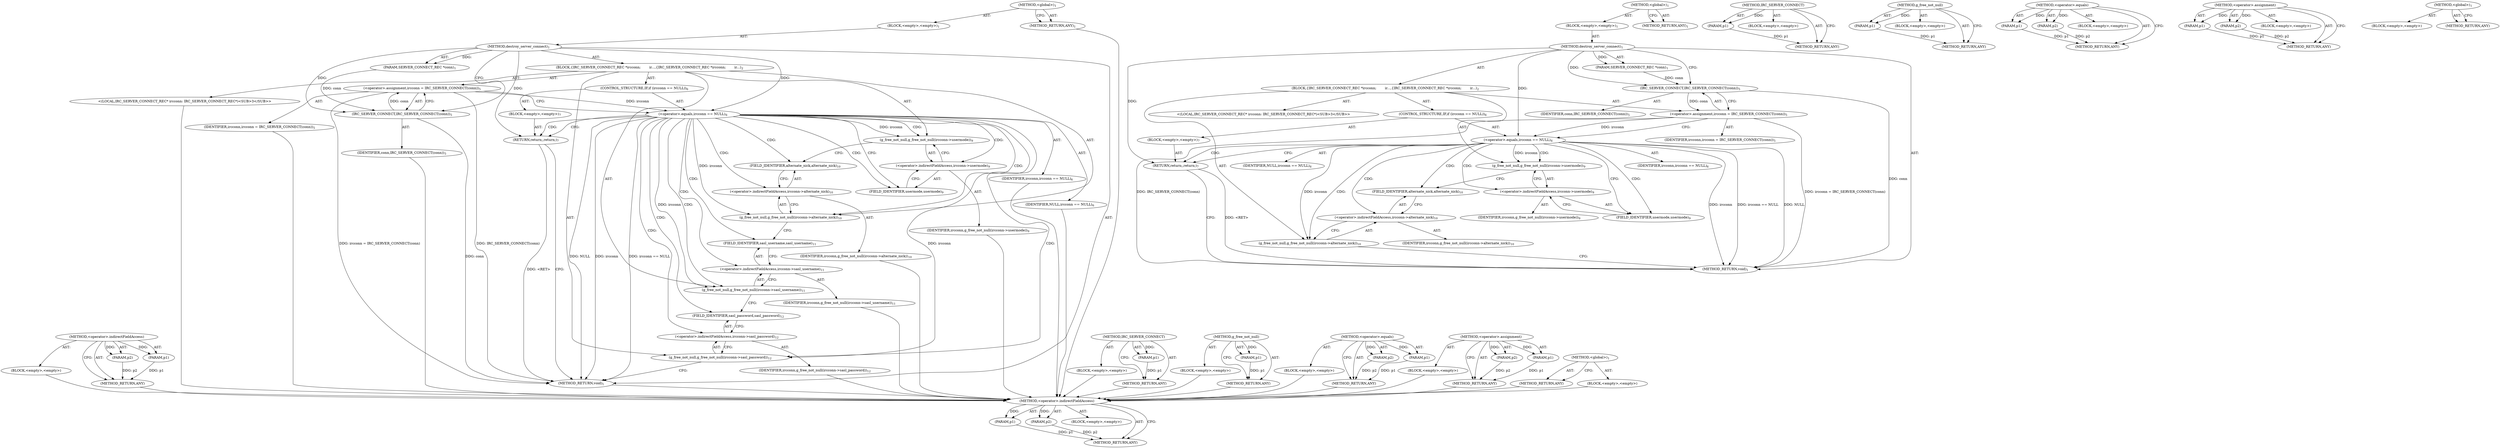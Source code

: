digraph "&lt;global&gt;" {
vulnerable_67 [label=<(METHOD,&lt;operator&gt;.indirectFieldAccess)>];
vulnerable_68 [label=<(PARAM,p1)>];
vulnerable_69 [label=<(PARAM,p2)>];
vulnerable_70 [label=<(BLOCK,&lt;empty&gt;,&lt;empty&gt;)>];
vulnerable_71 [label=<(METHOD_RETURN,ANY)>];
vulnerable_6 [label=<(METHOD,&lt;global&gt;)<SUB>1</SUB>>];
vulnerable_7 [label=<(BLOCK,&lt;empty&gt;,&lt;empty&gt;)<SUB>1</SUB>>];
vulnerable_8 [label=<(METHOD,destroy_server_connect)<SUB>1</SUB>>];
vulnerable_9 [label=<(PARAM,SERVER_CONNECT_REC *conn)<SUB>1</SUB>>];
vulnerable_10 [label=<(BLOCK,{
	IRC_SERVER_CONNECT_REC *ircconn;

        ir...,{
	IRC_SERVER_CONNECT_REC *ircconn;

        ir...)<SUB>2</SUB>>];
vulnerable_11 [label="<(LOCAL,IRC_SERVER_CONNECT_REC* ircconn: IRC_SERVER_CONNECT_REC*)<SUB>3</SUB>>"];
vulnerable_12 [label=<(&lt;operator&gt;.assignment,ircconn = IRC_SERVER_CONNECT(conn))<SUB>5</SUB>>];
vulnerable_13 [label=<(IDENTIFIER,ircconn,ircconn = IRC_SERVER_CONNECT(conn))<SUB>5</SUB>>];
vulnerable_14 [label=<(IRC_SERVER_CONNECT,IRC_SERVER_CONNECT(conn))<SUB>5</SUB>>];
vulnerable_15 [label=<(IDENTIFIER,conn,IRC_SERVER_CONNECT(conn))<SUB>5</SUB>>];
vulnerable_16 [label=<(CONTROL_STRUCTURE,IF,if (ircconn == NULL))<SUB>6</SUB>>];
vulnerable_17 [label=<(&lt;operator&gt;.equals,ircconn == NULL)<SUB>6</SUB>>];
vulnerable_18 [label=<(IDENTIFIER,ircconn,ircconn == NULL)<SUB>6</SUB>>];
vulnerable_19 [label=<(IDENTIFIER,NULL,ircconn == NULL)<SUB>6</SUB>>];
vulnerable_20 [label=<(BLOCK,&lt;empty&gt;,&lt;empty&gt;)<SUB>7</SUB>>];
vulnerable_21 [label=<(RETURN,return;,return;)<SUB>7</SUB>>];
vulnerable_22 [label=<(g_free_not_null,g_free_not_null(ircconn-&gt;usermode))<SUB>9</SUB>>];
vulnerable_23 [label=<(&lt;operator&gt;.indirectFieldAccess,ircconn-&gt;usermode)<SUB>9</SUB>>];
vulnerable_24 [label=<(IDENTIFIER,ircconn,g_free_not_null(ircconn-&gt;usermode))<SUB>9</SUB>>];
vulnerable_25 [label=<(FIELD_IDENTIFIER,usermode,usermode)<SUB>9</SUB>>];
vulnerable_26 [label=<(g_free_not_null,g_free_not_null(ircconn-&gt;alternate_nick))<SUB>10</SUB>>];
vulnerable_27 [label=<(&lt;operator&gt;.indirectFieldAccess,ircconn-&gt;alternate_nick)<SUB>10</SUB>>];
vulnerable_28 [label=<(IDENTIFIER,ircconn,g_free_not_null(ircconn-&gt;alternate_nick))<SUB>10</SUB>>];
vulnerable_29 [label=<(FIELD_IDENTIFIER,alternate_nick,alternate_nick)<SUB>10</SUB>>];
vulnerable_30 [label=<(METHOD_RETURN,void)<SUB>1</SUB>>];
vulnerable_32 [label=<(METHOD_RETURN,ANY)<SUB>1</SUB>>];
vulnerable_54 [label=<(METHOD,IRC_SERVER_CONNECT)>];
vulnerable_55 [label=<(PARAM,p1)>];
vulnerable_56 [label=<(BLOCK,&lt;empty&gt;,&lt;empty&gt;)>];
vulnerable_57 [label=<(METHOD_RETURN,ANY)>];
vulnerable_63 [label=<(METHOD,g_free_not_null)>];
vulnerable_64 [label=<(PARAM,p1)>];
vulnerable_65 [label=<(BLOCK,&lt;empty&gt;,&lt;empty&gt;)>];
vulnerable_66 [label=<(METHOD_RETURN,ANY)>];
vulnerable_58 [label=<(METHOD,&lt;operator&gt;.equals)>];
vulnerable_59 [label=<(PARAM,p1)>];
vulnerable_60 [label=<(PARAM,p2)>];
vulnerable_61 [label=<(BLOCK,&lt;empty&gt;,&lt;empty&gt;)>];
vulnerable_62 [label=<(METHOD_RETURN,ANY)>];
vulnerable_49 [label=<(METHOD,&lt;operator&gt;.assignment)>];
vulnerable_50 [label=<(PARAM,p1)>];
vulnerable_51 [label=<(PARAM,p2)>];
vulnerable_52 [label=<(BLOCK,&lt;empty&gt;,&lt;empty&gt;)>];
vulnerable_53 [label=<(METHOD_RETURN,ANY)>];
vulnerable_43 [label=<(METHOD,&lt;global&gt;)<SUB>1</SUB>>];
vulnerable_44 [label=<(BLOCK,&lt;empty&gt;,&lt;empty&gt;)>];
vulnerable_45 [label=<(METHOD_RETURN,ANY)>];
fixed_75 [label=<(METHOD,&lt;operator&gt;.indirectFieldAccess)>];
fixed_76 [label=<(PARAM,p1)>];
fixed_77 [label=<(PARAM,p2)>];
fixed_78 [label=<(BLOCK,&lt;empty&gt;,&lt;empty&gt;)>];
fixed_79 [label=<(METHOD_RETURN,ANY)>];
fixed_6 [label=<(METHOD,&lt;global&gt;)<SUB>1</SUB>>];
fixed_7 [label=<(BLOCK,&lt;empty&gt;,&lt;empty&gt;)<SUB>1</SUB>>];
fixed_8 [label=<(METHOD,destroy_server_connect)<SUB>1</SUB>>];
fixed_9 [label=<(PARAM,SERVER_CONNECT_REC *conn)<SUB>1</SUB>>];
fixed_10 [label=<(BLOCK,{
	IRC_SERVER_CONNECT_REC *ircconn;

        ir...,{
	IRC_SERVER_CONNECT_REC *ircconn;

        ir...)<SUB>2</SUB>>];
fixed_11 [label="<(LOCAL,IRC_SERVER_CONNECT_REC* ircconn: IRC_SERVER_CONNECT_REC*)<SUB>3</SUB>>"];
fixed_12 [label=<(&lt;operator&gt;.assignment,ircconn = IRC_SERVER_CONNECT(conn))<SUB>5</SUB>>];
fixed_13 [label=<(IDENTIFIER,ircconn,ircconn = IRC_SERVER_CONNECT(conn))<SUB>5</SUB>>];
fixed_14 [label=<(IRC_SERVER_CONNECT,IRC_SERVER_CONNECT(conn))<SUB>5</SUB>>];
fixed_15 [label=<(IDENTIFIER,conn,IRC_SERVER_CONNECT(conn))<SUB>5</SUB>>];
fixed_16 [label=<(CONTROL_STRUCTURE,IF,if (ircconn == NULL))<SUB>6</SUB>>];
fixed_17 [label=<(&lt;operator&gt;.equals,ircconn == NULL)<SUB>6</SUB>>];
fixed_18 [label=<(IDENTIFIER,ircconn,ircconn == NULL)<SUB>6</SUB>>];
fixed_19 [label=<(IDENTIFIER,NULL,ircconn == NULL)<SUB>6</SUB>>];
fixed_20 [label=<(BLOCK,&lt;empty&gt;,&lt;empty&gt;)<SUB>7</SUB>>];
fixed_21 [label=<(RETURN,return;,return;)<SUB>7</SUB>>];
fixed_22 [label=<(g_free_not_null,g_free_not_null(ircconn-&gt;usermode))<SUB>9</SUB>>];
fixed_23 [label=<(&lt;operator&gt;.indirectFieldAccess,ircconn-&gt;usermode)<SUB>9</SUB>>];
fixed_24 [label=<(IDENTIFIER,ircconn,g_free_not_null(ircconn-&gt;usermode))<SUB>9</SUB>>];
fixed_25 [label=<(FIELD_IDENTIFIER,usermode,usermode)<SUB>9</SUB>>];
fixed_26 [label=<(g_free_not_null,g_free_not_null(ircconn-&gt;alternate_nick))<SUB>10</SUB>>];
fixed_27 [label=<(&lt;operator&gt;.indirectFieldAccess,ircconn-&gt;alternate_nick)<SUB>10</SUB>>];
fixed_28 [label=<(IDENTIFIER,ircconn,g_free_not_null(ircconn-&gt;alternate_nick))<SUB>10</SUB>>];
fixed_29 [label=<(FIELD_IDENTIFIER,alternate_nick,alternate_nick)<SUB>10</SUB>>];
fixed_30 [label=<(g_free_not_null,g_free_not_null(ircconn-&gt;sasl_username))<SUB>11</SUB>>];
fixed_31 [label=<(&lt;operator&gt;.indirectFieldAccess,ircconn-&gt;sasl_username)<SUB>11</SUB>>];
fixed_32 [label=<(IDENTIFIER,ircconn,g_free_not_null(ircconn-&gt;sasl_username))<SUB>11</SUB>>];
fixed_33 [label=<(FIELD_IDENTIFIER,sasl_username,sasl_username)<SUB>11</SUB>>];
fixed_34 [label=<(g_free_not_null,g_free_not_null(ircconn-&gt;sasl_password))<SUB>12</SUB>>];
fixed_35 [label=<(&lt;operator&gt;.indirectFieldAccess,ircconn-&gt;sasl_password)<SUB>12</SUB>>];
fixed_36 [label=<(IDENTIFIER,ircconn,g_free_not_null(ircconn-&gt;sasl_password))<SUB>12</SUB>>];
fixed_37 [label=<(FIELD_IDENTIFIER,sasl_password,sasl_password)<SUB>12</SUB>>];
fixed_38 [label=<(METHOD_RETURN,void)<SUB>1</SUB>>];
fixed_40 [label=<(METHOD_RETURN,ANY)<SUB>1</SUB>>];
fixed_62 [label=<(METHOD,IRC_SERVER_CONNECT)>];
fixed_63 [label=<(PARAM,p1)>];
fixed_64 [label=<(BLOCK,&lt;empty&gt;,&lt;empty&gt;)>];
fixed_65 [label=<(METHOD_RETURN,ANY)>];
fixed_71 [label=<(METHOD,g_free_not_null)>];
fixed_72 [label=<(PARAM,p1)>];
fixed_73 [label=<(BLOCK,&lt;empty&gt;,&lt;empty&gt;)>];
fixed_74 [label=<(METHOD_RETURN,ANY)>];
fixed_66 [label=<(METHOD,&lt;operator&gt;.equals)>];
fixed_67 [label=<(PARAM,p1)>];
fixed_68 [label=<(PARAM,p2)>];
fixed_69 [label=<(BLOCK,&lt;empty&gt;,&lt;empty&gt;)>];
fixed_70 [label=<(METHOD_RETURN,ANY)>];
fixed_57 [label=<(METHOD,&lt;operator&gt;.assignment)>];
fixed_58 [label=<(PARAM,p1)>];
fixed_59 [label=<(PARAM,p2)>];
fixed_60 [label=<(BLOCK,&lt;empty&gt;,&lt;empty&gt;)>];
fixed_61 [label=<(METHOD_RETURN,ANY)>];
fixed_51 [label=<(METHOD,&lt;global&gt;)<SUB>1</SUB>>];
fixed_52 [label=<(BLOCK,&lt;empty&gt;,&lt;empty&gt;)>];
fixed_53 [label=<(METHOD_RETURN,ANY)>];
vulnerable_67 -> vulnerable_68  [key=0, label="AST: "];
vulnerable_67 -> vulnerable_68  [key=1, label="DDG: "];
vulnerable_67 -> vulnerable_70  [key=0, label="AST: "];
vulnerable_67 -> vulnerable_69  [key=0, label="AST: "];
vulnerable_67 -> vulnerable_69  [key=1, label="DDG: "];
vulnerable_67 -> vulnerable_71  [key=0, label="AST: "];
vulnerable_67 -> vulnerable_71  [key=1, label="CFG: "];
vulnerable_68 -> vulnerable_71  [key=0, label="DDG: p1"];
vulnerable_69 -> vulnerable_71  [key=0, label="DDG: p2"];
vulnerable_6 -> vulnerable_7  [key=0, label="AST: "];
vulnerable_6 -> vulnerable_32  [key=0, label="AST: "];
vulnerable_6 -> vulnerable_32  [key=1, label="CFG: "];
vulnerable_7 -> vulnerable_8  [key=0, label="AST: "];
vulnerable_8 -> vulnerable_9  [key=0, label="AST: "];
vulnerable_8 -> vulnerable_9  [key=1, label="DDG: "];
vulnerable_8 -> vulnerable_10  [key=0, label="AST: "];
vulnerable_8 -> vulnerable_30  [key=0, label="AST: "];
vulnerable_8 -> vulnerable_14  [key=0, label="CFG: "];
vulnerable_8 -> vulnerable_14  [key=1, label="DDG: "];
vulnerable_8 -> vulnerable_17  [key=0, label="DDG: "];
vulnerable_8 -> vulnerable_21  [key=0, label="DDG: "];
vulnerable_9 -> vulnerable_14  [key=0, label="DDG: conn"];
vulnerable_10 -> vulnerable_11  [key=0, label="AST: "];
vulnerable_10 -> vulnerable_12  [key=0, label="AST: "];
vulnerable_10 -> vulnerable_16  [key=0, label="AST: "];
vulnerable_10 -> vulnerable_22  [key=0, label="AST: "];
vulnerable_10 -> vulnerable_26  [key=0, label="AST: "];
vulnerable_12 -> vulnerable_13  [key=0, label="AST: "];
vulnerable_12 -> vulnerable_14  [key=0, label="AST: "];
vulnerable_12 -> vulnerable_17  [key=0, label="CFG: "];
vulnerable_12 -> vulnerable_17  [key=1, label="DDG: ircconn"];
vulnerable_12 -> vulnerable_30  [key=0, label="DDG: IRC_SERVER_CONNECT(conn)"];
vulnerable_12 -> vulnerable_30  [key=1, label="DDG: ircconn = IRC_SERVER_CONNECT(conn)"];
vulnerable_14 -> vulnerable_15  [key=0, label="AST: "];
vulnerable_14 -> vulnerable_12  [key=0, label="CFG: "];
vulnerable_14 -> vulnerable_12  [key=1, label="DDG: conn"];
vulnerable_14 -> vulnerable_30  [key=0, label="DDG: conn"];
vulnerable_16 -> vulnerable_17  [key=0, label="AST: "];
vulnerable_16 -> vulnerable_20  [key=0, label="AST: "];
vulnerable_17 -> vulnerable_18  [key=0, label="AST: "];
vulnerable_17 -> vulnerable_19  [key=0, label="AST: "];
vulnerable_17 -> vulnerable_21  [key=0, label="CFG: "];
vulnerable_17 -> vulnerable_21  [key=1, label="CDG: "];
vulnerable_17 -> vulnerable_25  [key=0, label="CFG: "];
vulnerable_17 -> vulnerable_25  [key=1, label="CDG: "];
vulnerable_17 -> vulnerable_30  [key=0, label="DDG: ircconn"];
vulnerable_17 -> vulnerable_30  [key=1, label="DDG: ircconn == NULL"];
vulnerable_17 -> vulnerable_30  [key=2, label="DDG: NULL"];
vulnerable_17 -> vulnerable_22  [key=0, label="DDG: ircconn"];
vulnerable_17 -> vulnerable_22  [key=1, label="CDG: "];
vulnerable_17 -> vulnerable_26  [key=0, label="DDG: ircconn"];
vulnerable_17 -> vulnerable_26  [key=1, label="CDG: "];
vulnerable_17 -> vulnerable_29  [key=0, label="CDG: "];
vulnerable_17 -> vulnerable_23  [key=0, label="CDG: "];
vulnerable_17 -> vulnerable_27  [key=0, label="CDG: "];
vulnerable_20 -> vulnerable_21  [key=0, label="AST: "];
vulnerable_21 -> vulnerable_30  [key=0, label="CFG: "];
vulnerable_21 -> vulnerable_30  [key=1, label="DDG: &lt;RET&gt;"];
vulnerable_22 -> vulnerable_23  [key=0, label="AST: "];
vulnerable_22 -> vulnerable_29  [key=0, label="CFG: "];
vulnerable_23 -> vulnerable_24  [key=0, label="AST: "];
vulnerable_23 -> vulnerable_25  [key=0, label="AST: "];
vulnerable_23 -> vulnerable_22  [key=0, label="CFG: "];
vulnerable_25 -> vulnerable_23  [key=0, label="CFG: "];
vulnerable_26 -> vulnerable_27  [key=0, label="AST: "];
vulnerable_26 -> vulnerable_30  [key=0, label="CFG: "];
vulnerable_27 -> vulnerable_28  [key=0, label="AST: "];
vulnerable_27 -> vulnerable_29  [key=0, label="AST: "];
vulnerable_27 -> vulnerable_26  [key=0, label="CFG: "];
vulnerable_29 -> vulnerable_27  [key=0, label="CFG: "];
vulnerable_54 -> vulnerable_55  [key=0, label="AST: "];
vulnerable_54 -> vulnerable_55  [key=1, label="DDG: "];
vulnerable_54 -> vulnerable_56  [key=0, label="AST: "];
vulnerable_54 -> vulnerable_57  [key=0, label="AST: "];
vulnerable_54 -> vulnerable_57  [key=1, label="CFG: "];
vulnerable_55 -> vulnerable_57  [key=0, label="DDG: p1"];
vulnerable_63 -> vulnerable_64  [key=0, label="AST: "];
vulnerable_63 -> vulnerable_64  [key=1, label="DDG: "];
vulnerable_63 -> vulnerable_65  [key=0, label="AST: "];
vulnerable_63 -> vulnerable_66  [key=0, label="AST: "];
vulnerable_63 -> vulnerable_66  [key=1, label="CFG: "];
vulnerable_64 -> vulnerable_66  [key=0, label="DDG: p1"];
vulnerable_58 -> vulnerable_59  [key=0, label="AST: "];
vulnerable_58 -> vulnerable_59  [key=1, label="DDG: "];
vulnerable_58 -> vulnerable_61  [key=0, label="AST: "];
vulnerable_58 -> vulnerable_60  [key=0, label="AST: "];
vulnerable_58 -> vulnerable_60  [key=1, label="DDG: "];
vulnerable_58 -> vulnerable_62  [key=0, label="AST: "];
vulnerable_58 -> vulnerable_62  [key=1, label="CFG: "];
vulnerable_59 -> vulnerable_62  [key=0, label="DDG: p1"];
vulnerable_60 -> vulnerable_62  [key=0, label="DDG: p2"];
vulnerable_49 -> vulnerable_50  [key=0, label="AST: "];
vulnerable_49 -> vulnerable_50  [key=1, label="DDG: "];
vulnerable_49 -> vulnerable_52  [key=0, label="AST: "];
vulnerable_49 -> vulnerable_51  [key=0, label="AST: "];
vulnerable_49 -> vulnerable_51  [key=1, label="DDG: "];
vulnerable_49 -> vulnerable_53  [key=0, label="AST: "];
vulnerable_49 -> vulnerable_53  [key=1, label="CFG: "];
vulnerable_50 -> vulnerable_53  [key=0, label="DDG: p1"];
vulnerable_51 -> vulnerable_53  [key=0, label="DDG: p2"];
vulnerable_43 -> vulnerable_44  [key=0, label="AST: "];
vulnerable_43 -> vulnerable_45  [key=0, label="AST: "];
vulnerable_43 -> vulnerable_45  [key=1, label="CFG: "];
fixed_75 -> fixed_76  [key=0, label="AST: "];
fixed_75 -> fixed_76  [key=1, label="DDG: "];
fixed_75 -> fixed_78  [key=0, label="AST: "];
fixed_75 -> fixed_77  [key=0, label="AST: "];
fixed_75 -> fixed_77  [key=1, label="DDG: "];
fixed_75 -> fixed_79  [key=0, label="AST: "];
fixed_75 -> fixed_79  [key=1, label="CFG: "];
fixed_76 -> fixed_79  [key=0, label="DDG: p1"];
fixed_77 -> fixed_79  [key=0, label="DDG: p2"];
fixed_78 -> vulnerable_67  [key=0];
fixed_79 -> vulnerable_67  [key=0];
fixed_6 -> fixed_7  [key=0, label="AST: "];
fixed_6 -> fixed_40  [key=0, label="AST: "];
fixed_6 -> fixed_40  [key=1, label="CFG: "];
fixed_7 -> fixed_8  [key=0, label="AST: "];
fixed_8 -> fixed_9  [key=0, label="AST: "];
fixed_8 -> fixed_9  [key=1, label="DDG: "];
fixed_8 -> fixed_10  [key=0, label="AST: "];
fixed_8 -> fixed_38  [key=0, label="AST: "];
fixed_8 -> fixed_14  [key=0, label="CFG: "];
fixed_8 -> fixed_14  [key=1, label="DDG: "];
fixed_8 -> fixed_17  [key=0, label="DDG: "];
fixed_8 -> fixed_21  [key=0, label="DDG: "];
fixed_9 -> fixed_14  [key=0, label="DDG: conn"];
fixed_10 -> fixed_11  [key=0, label="AST: "];
fixed_10 -> fixed_12  [key=0, label="AST: "];
fixed_10 -> fixed_16  [key=0, label="AST: "];
fixed_10 -> fixed_22  [key=0, label="AST: "];
fixed_10 -> fixed_26  [key=0, label="AST: "];
fixed_10 -> fixed_30  [key=0, label="AST: "];
fixed_10 -> fixed_34  [key=0, label="AST: "];
fixed_11 -> vulnerable_67  [key=0];
fixed_12 -> fixed_13  [key=0, label="AST: "];
fixed_12 -> fixed_14  [key=0, label="AST: "];
fixed_12 -> fixed_17  [key=0, label="CFG: "];
fixed_12 -> fixed_17  [key=1, label="DDG: ircconn"];
fixed_12 -> fixed_38  [key=0, label="DDG: IRC_SERVER_CONNECT(conn)"];
fixed_12 -> fixed_38  [key=1, label="DDG: ircconn = IRC_SERVER_CONNECT(conn)"];
fixed_13 -> vulnerable_67  [key=0];
fixed_14 -> fixed_15  [key=0, label="AST: "];
fixed_14 -> fixed_12  [key=0, label="CFG: "];
fixed_14 -> fixed_12  [key=1, label="DDG: conn"];
fixed_14 -> fixed_38  [key=0, label="DDG: conn"];
fixed_15 -> vulnerable_67  [key=0];
fixed_16 -> fixed_17  [key=0, label="AST: "];
fixed_16 -> fixed_20  [key=0, label="AST: "];
fixed_17 -> fixed_18  [key=0, label="AST: "];
fixed_17 -> fixed_19  [key=0, label="AST: "];
fixed_17 -> fixed_21  [key=0, label="CFG: "];
fixed_17 -> fixed_21  [key=1, label="CDG: "];
fixed_17 -> fixed_25  [key=0, label="CFG: "];
fixed_17 -> fixed_25  [key=1, label="CDG: "];
fixed_17 -> fixed_38  [key=0, label="DDG: ircconn"];
fixed_17 -> fixed_38  [key=1, label="DDG: ircconn == NULL"];
fixed_17 -> fixed_38  [key=2, label="DDG: NULL"];
fixed_17 -> fixed_22  [key=0, label="DDG: ircconn"];
fixed_17 -> fixed_22  [key=1, label="CDG: "];
fixed_17 -> fixed_26  [key=0, label="DDG: ircconn"];
fixed_17 -> fixed_26  [key=1, label="CDG: "];
fixed_17 -> fixed_30  [key=0, label="DDG: ircconn"];
fixed_17 -> fixed_30  [key=1, label="CDG: "];
fixed_17 -> fixed_34  [key=0, label="DDG: ircconn"];
fixed_17 -> fixed_34  [key=1, label="CDG: "];
fixed_17 -> fixed_29  [key=0, label="CDG: "];
fixed_17 -> fixed_33  [key=0, label="CDG: "];
fixed_17 -> fixed_23  [key=0, label="CDG: "];
fixed_17 -> fixed_35  [key=0, label="CDG: "];
fixed_17 -> fixed_37  [key=0, label="CDG: "];
fixed_17 -> fixed_27  [key=0, label="CDG: "];
fixed_17 -> fixed_31  [key=0, label="CDG: "];
fixed_18 -> vulnerable_67  [key=0];
fixed_19 -> vulnerable_67  [key=0];
fixed_20 -> fixed_21  [key=0, label="AST: "];
fixed_21 -> fixed_38  [key=0, label="CFG: "];
fixed_21 -> fixed_38  [key=1, label="DDG: &lt;RET&gt;"];
fixed_22 -> fixed_23  [key=0, label="AST: "];
fixed_22 -> fixed_29  [key=0, label="CFG: "];
fixed_23 -> fixed_24  [key=0, label="AST: "];
fixed_23 -> fixed_25  [key=0, label="AST: "];
fixed_23 -> fixed_22  [key=0, label="CFG: "];
fixed_24 -> vulnerable_67  [key=0];
fixed_25 -> fixed_23  [key=0, label="CFG: "];
fixed_26 -> fixed_27  [key=0, label="AST: "];
fixed_26 -> fixed_33  [key=0, label="CFG: "];
fixed_27 -> fixed_28  [key=0, label="AST: "];
fixed_27 -> fixed_29  [key=0, label="AST: "];
fixed_27 -> fixed_26  [key=0, label="CFG: "];
fixed_28 -> vulnerable_67  [key=0];
fixed_29 -> fixed_27  [key=0, label="CFG: "];
fixed_30 -> fixed_31  [key=0, label="AST: "];
fixed_30 -> fixed_37  [key=0, label="CFG: "];
fixed_31 -> fixed_32  [key=0, label="AST: "];
fixed_31 -> fixed_33  [key=0, label="AST: "];
fixed_31 -> fixed_30  [key=0, label="CFG: "];
fixed_32 -> vulnerable_67  [key=0];
fixed_33 -> fixed_31  [key=0, label="CFG: "];
fixed_34 -> fixed_35  [key=0, label="AST: "];
fixed_34 -> fixed_38  [key=0, label="CFG: "];
fixed_35 -> fixed_36  [key=0, label="AST: "];
fixed_35 -> fixed_37  [key=0, label="AST: "];
fixed_35 -> fixed_34  [key=0, label="CFG: "];
fixed_36 -> vulnerable_67  [key=0];
fixed_37 -> fixed_35  [key=0, label="CFG: "];
fixed_38 -> vulnerable_67  [key=0];
fixed_40 -> vulnerable_67  [key=0];
fixed_62 -> fixed_63  [key=0, label="AST: "];
fixed_62 -> fixed_63  [key=1, label="DDG: "];
fixed_62 -> fixed_64  [key=0, label="AST: "];
fixed_62 -> fixed_65  [key=0, label="AST: "];
fixed_62 -> fixed_65  [key=1, label="CFG: "];
fixed_63 -> fixed_65  [key=0, label="DDG: p1"];
fixed_64 -> vulnerable_67  [key=0];
fixed_65 -> vulnerable_67  [key=0];
fixed_71 -> fixed_72  [key=0, label="AST: "];
fixed_71 -> fixed_72  [key=1, label="DDG: "];
fixed_71 -> fixed_73  [key=0, label="AST: "];
fixed_71 -> fixed_74  [key=0, label="AST: "];
fixed_71 -> fixed_74  [key=1, label="CFG: "];
fixed_72 -> fixed_74  [key=0, label="DDG: p1"];
fixed_73 -> vulnerable_67  [key=0];
fixed_74 -> vulnerable_67  [key=0];
fixed_66 -> fixed_67  [key=0, label="AST: "];
fixed_66 -> fixed_67  [key=1, label="DDG: "];
fixed_66 -> fixed_69  [key=0, label="AST: "];
fixed_66 -> fixed_68  [key=0, label="AST: "];
fixed_66 -> fixed_68  [key=1, label="DDG: "];
fixed_66 -> fixed_70  [key=0, label="AST: "];
fixed_66 -> fixed_70  [key=1, label="CFG: "];
fixed_67 -> fixed_70  [key=0, label="DDG: p1"];
fixed_68 -> fixed_70  [key=0, label="DDG: p2"];
fixed_69 -> vulnerable_67  [key=0];
fixed_70 -> vulnerable_67  [key=0];
fixed_57 -> fixed_58  [key=0, label="AST: "];
fixed_57 -> fixed_58  [key=1, label="DDG: "];
fixed_57 -> fixed_60  [key=0, label="AST: "];
fixed_57 -> fixed_59  [key=0, label="AST: "];
fixed_57 -> fixed_59  [key=1, label="DDG: "];
fixed_57 -> fixed_61  [key=0, label="AST: "];
fixed_57 -> fixed_61  [key=1, label="CFG: "];
fixed_58 -> fixed_61  [key=0, label="DDG: p1"];
fixed_59 -> fixed_61  [key=0, label="DDG: p2"];
fixed_60 -> vulnerable_67  [key=0];
fixed_61 -> vulnerable_67  [key=0];
fixed_51 -> fixed_52  [key=0, label="AST: "];
fixed_51 -> fixed_53  [key=0, label="AST: "];
fixed_51 -> fixed_53  [key=1, label="CFG: "];
fixed_52 -> vulnerable_67  [key=0];
fixed_53 -> vulnerable_67  [key=0];
}
